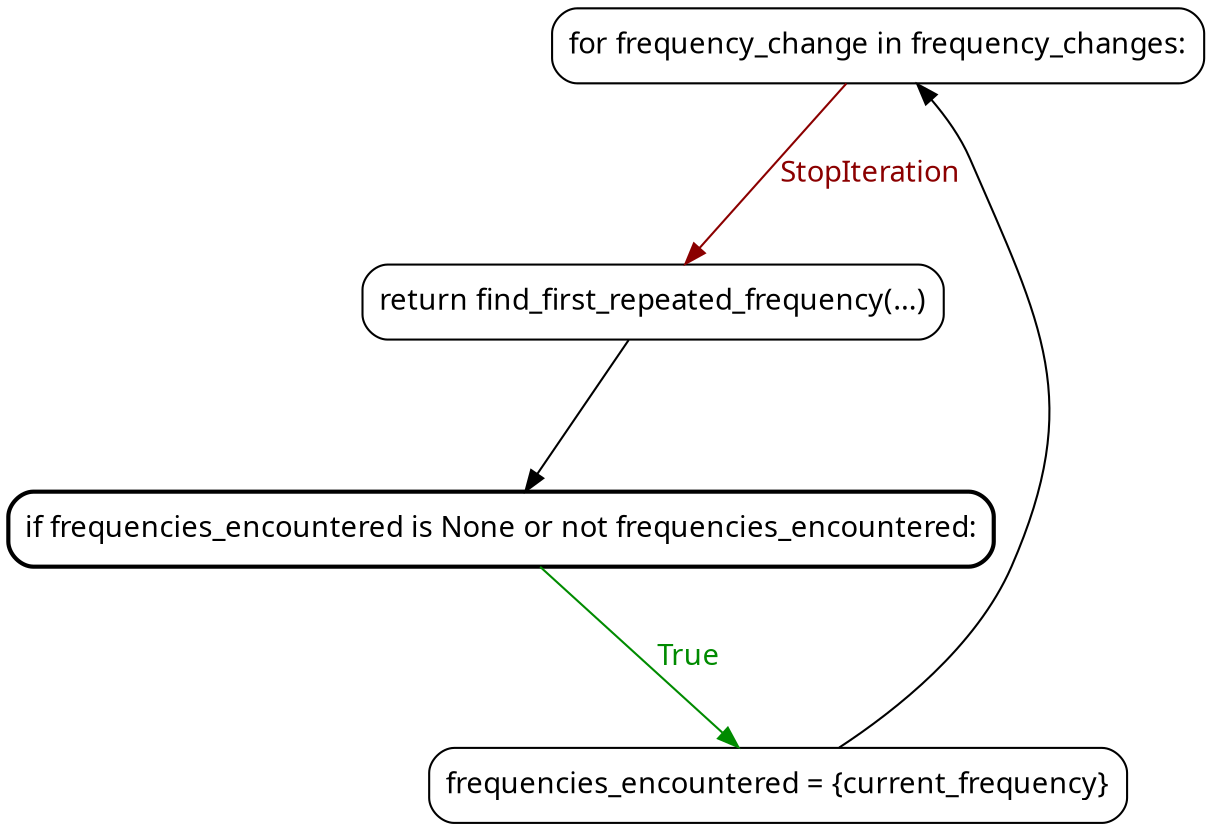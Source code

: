 strict digraph 8 {
    ranksep="1.0";
    node[shape="box",style="rounded",fontname="FiraCode Nerd Font"];
    edge[fontname="FiraCode Nerd Font"];
    2[label="for frequency_change in frequency_changes:"];
    4[label="return find_first_repeated_frequency(...)"];
    1[label="if frequencies_encountered is None or not frequencies_encountered:",style="rounded, bold"];
    3[label="frequencies_encountered = {current_frequency}"];
    2[label="for frequency_change in frequency_changes:"];
    2 -> 4 [label="StopIteration",color=red4,fontcolor=red4];
    4 -> 1 ;
    1 -> 3 [label="True",color=green4,fontcolor=green4];
    3 -> 2 ;
}